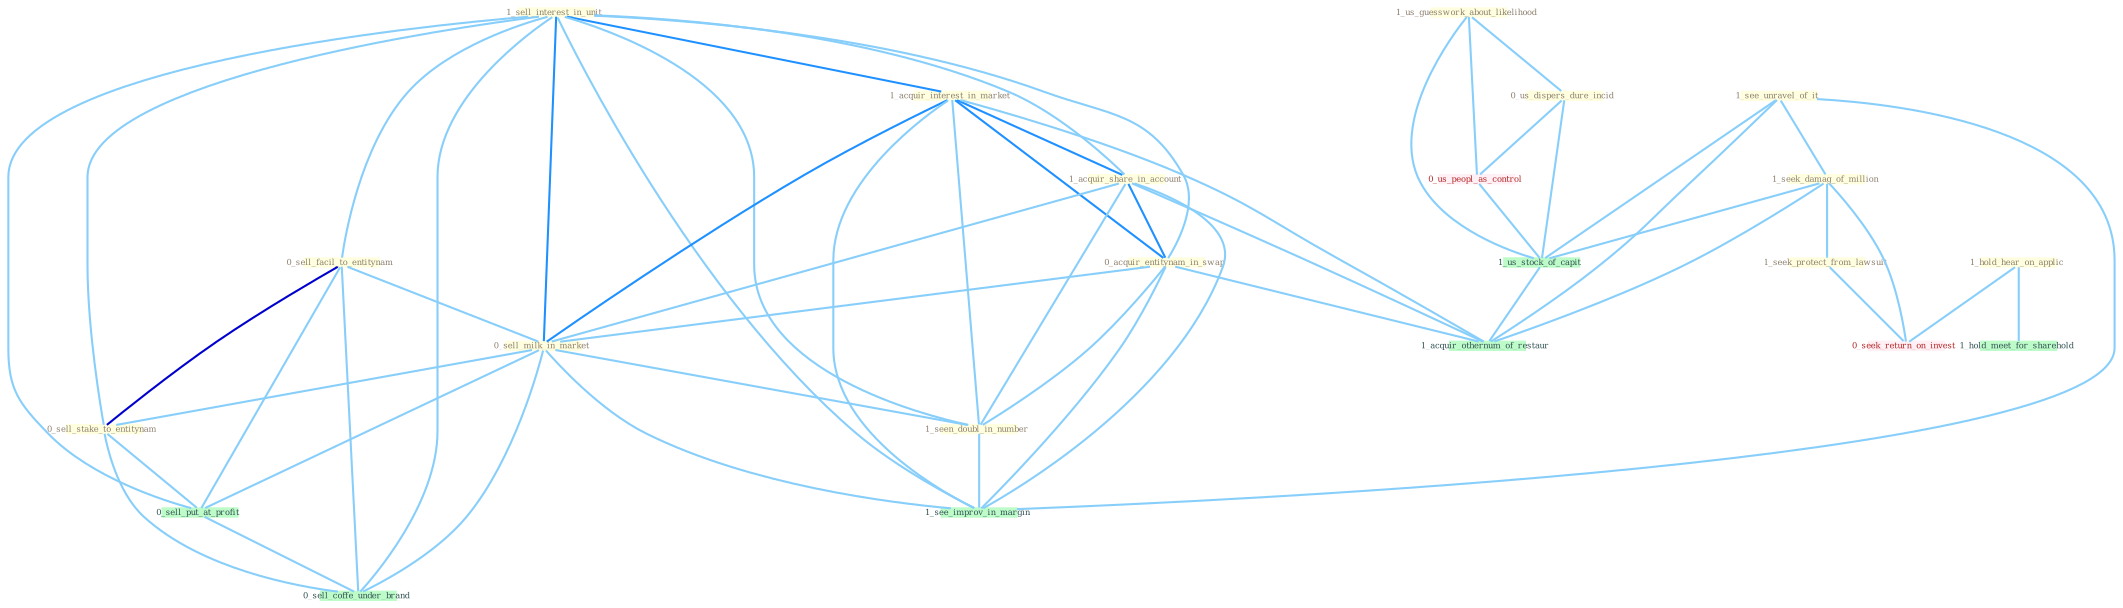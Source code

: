 Graph G{ 
    node
    [shape=polygon,style=filled,width=.5,height=.06,color="#BDFCC9",fixedsize=true,fontsize=4,
    fontcolor="#2f4f4f"];
    {node
    [color="#ffffe0", fontcolor="#8b7d6b"] "1_sell_interest_in_unit " "0_sell_facil_to_entitynam " "1_acquir_interest_in_market " "1_see_unravel_of_it " "1_acquir_share_in_account " "1_us_guesswork_about_likelihood " "1_seek_damag_of_million " "0_acquir_entitynam_in_swap " "0_sell_milk_in_market " "0_us_dispers_dure_incid " "1_seen_doubl_in_number " "1_hold_hear_on_applic " "1_seek_protect_from_lawsuit " "0_sell_stake_to_entitynam "}
{node [color="#fff0f5", fontcolor="#b22222"] "0_us_peopl_as_control " "0_seek_return_on_invest "}
edge [color="#B0E2FF"];

	"1_sell_interest_in_unit " -- "0_sell_facil_to_entitynam " [w="1", color="#87cefa" ];
	"1_sell_interest_in_unit " -- "1_acquir_interest_in_market " [w="2", color="#1e90ff" , len=0.8];
	"1_sell_interest_in_unit " -- "1_acquir_share_in_account " [w="1", color="#87cefa" ];
	"1_sell_interest_in_unit " -- "0_acquir_entitynam_in_swap " [w="1", color="#87cefa" ];
	"1_sell_interest_in_unit " -- "0_sell_milk_in_market " [w="2", color="#1e90ff" , len=0.8];
	"1_sell_interest_in_unit " -- "1_seen_doubl_in_number " [w="1", color="#87cefa" ];
	"1_sell_interest_in_unit " -- "0_sell_stake_to_entitynam " [w="1", color="#87cefa" ];
	"1_sell_interest_in_unit " -- "0_sell_put_at_profit " [w="1", color="#87cefa" ];
	"1_sell_interest_in_unit " -- "1_see_improv_in_margin " [w="1", color="#87cefa" ];
	"1_sell_interest_in_unit " -- "0_sell_coffe_under_brand " [w="1", color="#87cefa" ];
	"0_sell_facil_to_entitynam " -- "0_sell_milk_in_market " [w="1", color="#87cefa" ];
	"0_sell_facil_to_entitynam " -- "0_sell_stake_to_entitynam " [w="3", color="#0000cd" , len=0.6];
	"0_sell_facil_to_entitynam " -- "0_sell_put_at_profit " [w="1", color="#87cefa" ];
	"0_sell_facil_to_entitynam " -- "0_sell_coffe_under_brand " [w="1", color="#87cefa" ];
	"1_acquir_interest_in_market " -- "1_acquir_share_in_account " [w="2", color="#1e90ff" , len=0.8];
	"1_acquir_interest_in_market " -- "0_acquir_entitynam_in_swap " [w="2", color="#1e90ff" , len=0.8];
	"1_acquir_interest_in_market " -- "0_sell_milk_in_market " [w="2", color="#1e90ff" , len=0.8];
	"1_acquir_interest_in_market " -- "1_seen_doubl_in_number " [w="1", color="#87cefa" ];
	"1_acquir_interest_in_market " -- "1_see_improv_in_margin " [w="1", color="#87cefa" ];
	"1_acquir_interest_in_market " -- "1_acquir_othernum_of_restaur " [w="1", color="#87cefa" ];
	"1_see_unravel_of_it " -- "1_seek_damag_of_million " [w="1", color="#87cefa" ];
	"1_see_unravel_of_it " -- "1_us_stock_of_capit " [w="1", color="#87cefa" ];
	"1_see_unravel_of_it " -- "1_see_improv_in_margin " [w="1", color="#87cefa" ];
	"1_see_unravel_of_it " -- "1_acquir_othernum_of_restaur " [w="1", color="#87cefa" ];
	"1_acquir_share_in_account " -- "0_acquir_entitynam_in_swap " [w="2", color="#1e90ff" , len=0.8];
	"1_acquir_share_in_account " -- "0_sell_milk_in_market " [w="1", color="#87cefa" ];
	"1_acquir_share_in_account " -- "1_seen_doubl_in_number " [w="1", color="#87cefa" ];
	"1_acquir_share_in_account " -- "1_see_improv_in_margin " [w="1", color="#87cefa" ];
	"1_acquir_share_in_account " -- "1_acquir_othernum_of_restaur " [w="1", color="#87cefa" ];
	"1_us_guesswork_about_likelihood " -- "0_us_dispers_dure_incid " [w="1", color="#87cefa" ];
	"1_us_guesswork_about_likelihood " -- "0_us_peopl_as_control " [w="1", color="#87cefa" ];
	"1_us_guesswork_about_likelihood " -- "1_us_stock_of_capit " [w="1", color="#87cefa" ];
	"1_seek_damag_of_million " -- "1_seek_protect_from_lawsuit " [w="1", color="#87cefa" ];
	"1_seek_damag_of_million " -- "0_seek_return_on_invest " [w="1", color="#87cefa" ];
	"1_seek_damag_of_million " -- "1_us_stock_of_capit " [w="1", color="#87cefa" ];
	"1_seek_damag_of_million " -- "1_acquir_othernum_of_restaur " [w="1", color="#87cefa" ];
	"0_acquir_entitynam_in_swap " -- "0_sell_milk_in_market " [w="1", color="#87cefa" ];
	"0_acquir_entitynam_in_swap " -- "1_seen_doubl_in_number " [w="1", color="#87cefa" ];
	"0_acquir_entitynam_in_swap " -- "1_see_improv_in_margin " [w="1", color="#87cefa" ];
	"0_acquir_entitynam_in_swap " -- "1_acquir_othernum_of_restaur " [w="1", color="#87cefa" ];
	"0_sell_milk_in_market " -- "1_seen_doubl_in_number " [w="1", color="#87cefa" ];
	"0_sell_milk_in_market " -- "0_sell_stake_to_entitynam " [w="1", color="#87cefa" ];
	"0_sell_milk_in_market " -- "0_sell_put_at_profit " [w="1", color="#87cefa" ];
	"0_sell_milk_in_market " -- "1_see_improv_in_margin " [w="1", color="#87cefa" ];
	"0_sell_milk_in_market " -- "0_sell_coffe_under_brand " [w="1", color="#87cefa" ];
	"0_us_dispers_dure_incid " -- "0_us_peopl_as_control " [w="1", color="#87cefa" ];
	"0_us_dispers_dure_incid " -- "1_us_stock_of_capit " [w="1", color="#87cefa" ];
	"1_seen_doubl_in_number " -- "1_see_improv_in_margin " [w="1", color="#87cefa" ];
	"1_hold_hear_on_applic " -- "0_seek_return_on_invest " [w="1", color="#87cefa" ];
	"1_hold_hear_on_applic " -- "1_hold_meet_for_sharehold " [w="1", color="#87cefa" ];
	"1_seek_protect_from_lawsuit " -- "0_seek_return_on_invest " [w="1", color="#87cefa" ];
	"0_sell_stake_to_entitynam " -- "0_sell_put_at_profit " [w="1", color="#87cefa" ];
	"0_sell_stake_to_entitynam " -- "0_sell_coffe_under_brand " [w="1", color="#87cefa" ];
	"0_us_peopl_as_control " -- "1_us_stock_of_capit " [w="1", color="#87cefa" ];
	"0_sell_put_at_profit " -- "0_sell_coffe_under_brand " [w="1", color="#87cefa" ];
	"1_us_stock_of_capit " -- "1_acquir_othernum_of_restaur " [w="1", color="#87cefa" ];
}